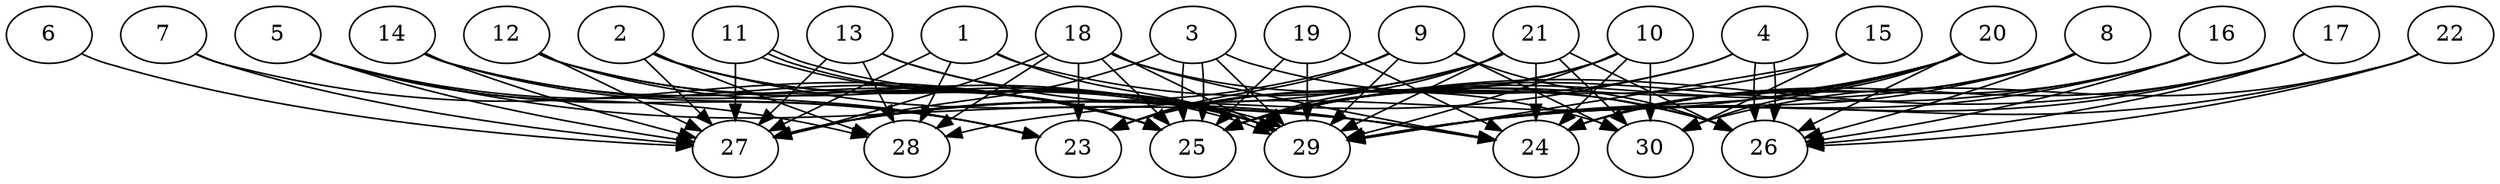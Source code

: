 // DAG automatically generated by daggen at Thu Oct  3 14:04:19 2019
// ./daggen --dot -n 30 --ccr 0.3 --fat 0.9 --regular 0.9 --density 0.9 --mindata 5242880 --maxdata 52428800 
digraph G {
  1 [size="74260480", alpha="0.07", expect_size="22278144"] 
  1 -> 26 [size ="22278144"]
  1 -> 27 [size ="22278144"]
  1 -> 28 [size ="22278144"]
  1 -> 29 [size ="22278144"]
  2 [size="114804053", alpha="0.03", expect_size="34441216"] 
  2 -> 24 [size ="34441216"]
  2 -> 25 [size ="34441216"]
  2 -> 27 [size ="34441216"]
  2 -> 28 [size ="34441216"]
  2 -> 29 [size ="34441216"]
  3 [size="20087467", alpha="0.17", expect_size="6026240"] 
  3 -> 25 [size ="6026240"]
  3 -> 25 [size ="6026240"]
  3 -> 26 [size ="6026240"]
  3 -> 27 [size ="6026240"]
  3 -> 29 [size ="6026240"]
  4 [size="83609600", alpha="0.08", expect_size="25082880"] 
  4 -> 23 [size ="25082880"]
  4 -> 26 [size ="25082880"]
  4 -> 26 [size ="25082880"]
  4 -> 27 [size ="25082880"]
  5 [size="59525120", alpha="0.06", expect_size="17857536"] 
  5 -> 23 [size ="17857536"]
  5 -> 24 [size ="17857536"]
  5 -> 25 [size ="17857536"]
  5 -> 27 [size ="17857536"]
  5 -> 28 [size ="17857536"]
  6 [size="44485973", alpha="0.11", expect_size="13345792"] 
  6 -> 27 [size ="13345792"]
  7 [size="172475733", alpha="0.16", expect_size="51742720"] 
  7 -> 25 [size ="51742720"]
  7 -> 27 [size ="51742720"]
  8 [size="122173440", alpha="0.06", expect_size="36652032"] 
  8 -> 24 [size ="36652032"]
  8 -> 25 [size ="36652032"]
  8 -> 26 [size ="36652032"]
  8 -> 29 [size ="36652032"]
  9 [size="170929493", alpha="0.04", expect_size="51278848"] 
  9 -> 23 [size ="51278848"]
  9 -> 26 [size ="51278848"]
  9 -> 27 [size ="51278848"]
  9 -> 29 [size ="51278848"]
  9 -> 30 [size ="51278848"]
  10 [size="47418027", alpha="0.03", expect_size="14225408"] 
  10 -> 23 [size ="14225408"]
  10 -> 24 [size ="14225408"]
  10 -> 25 [size ="14225408"]
  10 -> 29 [size ="14225408"]
  10 -> 30 [size ="14225408"]
  11 [size="119473493", alpha="0.15", expect_size="35842048"] 
  11 -> 25 [size ="35842048"]
  11 -> 27 [size ="35842048"]
  11 -> 29 [size ="35842048"]
  11 -> 29 [size ="35842048"]
  12 [size="173257387", alpha="0.19", expect_size="51977216"] 
  12 -> 23 [size ="51977216"]
  12 -> 25 [size ="51977216"]
  12 -> 27 [size ="51977216"]
  12 -> 29 [size ="51977216"]
  13 [size="41949867", alpha="0.18", expect_size="12584960"] 
  13 -> 24 [size ="12584960"]
  13 -> 27 [size ="12584960"]
  13 -> 28 [size ="12584960"]
  13 -> 29 [size ="12584960"]
  14 [size="173779627", alpha="0.03", expect_size="52133888"] 
  14 -> 23 [size ="52133888"]
  14 -> 25 [size ="52133888"]
  14 -> 27 [size ="52133888"]
  14 -> 29 [size ="52133888"]
  15 [size="82240853", alpha="0.03", expect_size="24672256"] 
  15 -> 25 [size ="24672256"]
  15 -> 29 [size ="24672256"]
  15 -> 30 [size ="24672256"]
  16 [size="126252373", alpha="0.10", expect_size="37875712"] 
  16 -> 24 [size ="37875712"]
  16 -> 25 [size ="37875712"]
  16 -> 26 [size ="37875712"]
  16 -> 29 [size ="37875712"]
  17 [size="56917333", alpha="0.15", expect_size="17075200"] 
  17 -> 24 [size ="17075200"]
  17 -> 25 [size ="17075200"]
  17 -> 26 [size ="17075200"]
  17 -> 29 [size ="17075200"]
  18 [size="21899947", alpha="0.12", expect_size="6569984"] 
  18 -> 23 [size ="6569984"]
  18 -> 24 [size ="6569984"]
  18 -> 25 [size ="6569984"]
  18 -> 27 [size ="6569984"]
  18 -> 28 [size ="6569984"]
  18 -> 29 [size ="6569984"]
  18 -> 30 [size ="6569984"]
  19 [size="72949760", alpha="0.09", expect_size="21884928"] 
  19 -> 24 [size ="21884928"]
  19 -> 25 [size ="21884928"]
  19 -> 29 [size ="21884928"]
  20 [size="105693867", alpha="0.07", expect_size="31708160"] 
  20 -> 24 [size ="31708160"]
  20 -> 25 [size ="31708160"]
  20 -> 26 [size ="31708160"]
  20 -> 28 [size ="31708160"]
  20 -> 29 [size ="31708160"]
  20 -> 30 [size ="31708160"]
  21 [size="130048000", alpha="0.12", expect_size="39014400"] 
  21 -> 23 [size ="39014400"]
  21 -> 24 [size ="39014400"]
  21 -> 25 [size ="39014400"]
  21 -> 26 [size ="39014400"]
  21 -> 27 [size ="39014400"]
  21 -> 29 [size ="39014400"]
  21 -> 30 [size ="39014400"]
  22 [size="87961600", alpha="0.09", expect_size="26388480"] 
  22 -> 26 [size ="26388480"]
  22 -> 29 [size ="26388480"]
  22 -> 30 [size ="26388480"]
  23 [size="80370347", alpha="0.07", expect_size="24111104"] 
  24 [size="61409280", alpha="0.13", expect_size="18422784"] 
  25 [size="83537920", alpha="0.05", expect_size="25061376"] 
  26 [size="106379947", alpha="0.20", expect_size="31913984"] 
  27 [size="28863147", alpha="0.14", expect_size="8658944"] 
  28 [size="144254293", alpha="0.02", expect_size="43276288"] 
  29 [size="82541227", alpha="0.10", expect_size="24762368"] 
  30 [size="153852587", alpha="0.01", expect_size="46155776"] 
}
